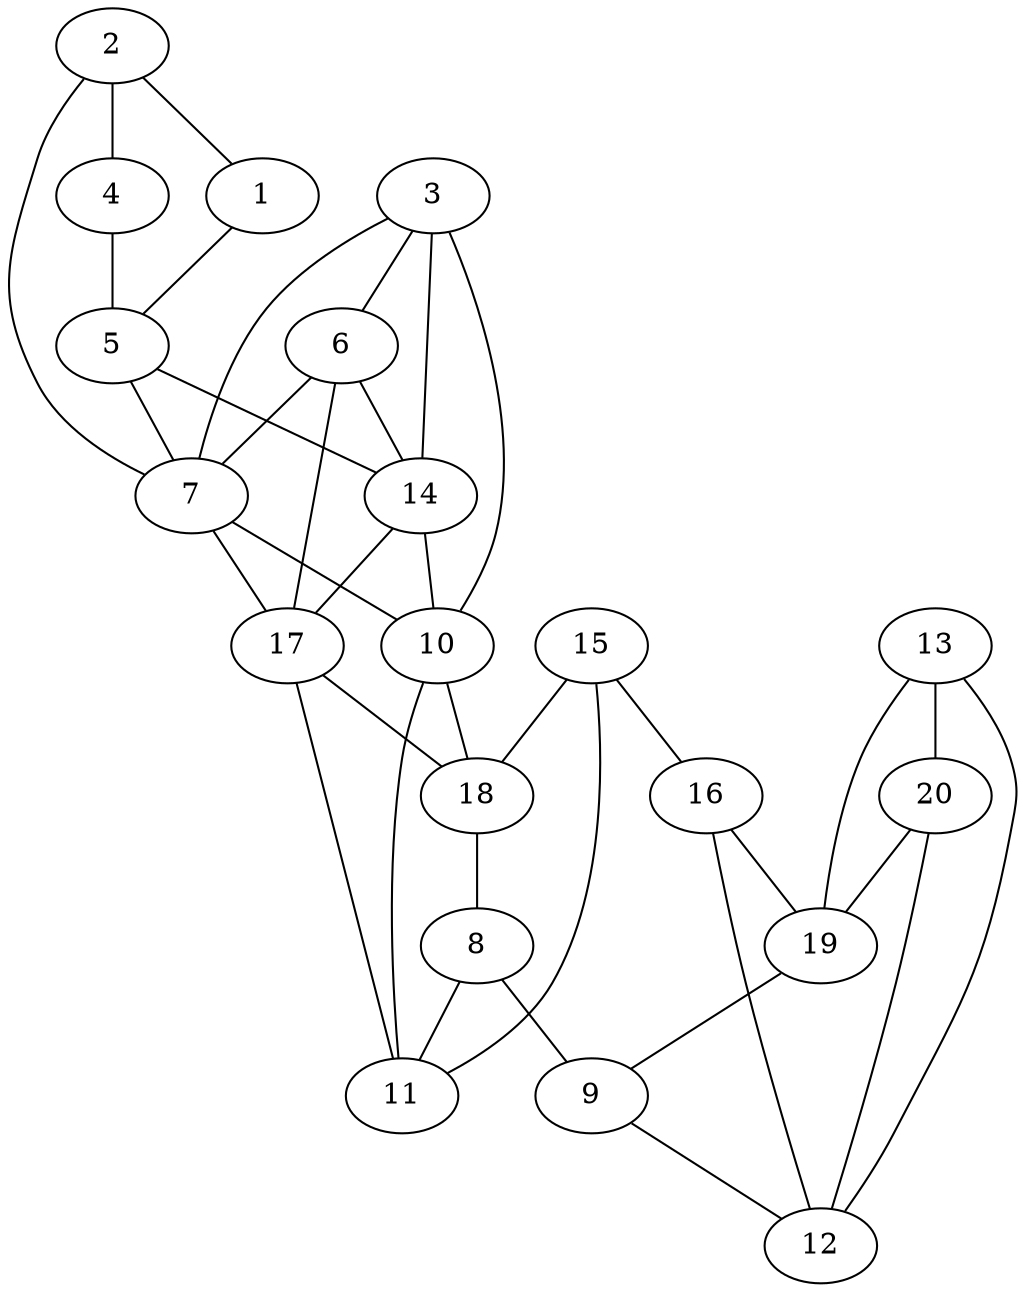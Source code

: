 graph pdb1afl {
	1	 [aaLength=9,
		sequence=AAAKFERQH,
		type=0];
	5	 [aaLength=8,
		sequence=YCNQMMKS,
		type=0];
	1 -- 5	 [distance0="31.03587",
		frequency=1,
		type0=3];
	2	 [aaLength=8,
		sequence=YCNQMMKS,
		type=0];
	2 -- 1	 [distance0="22.05243",
		frequency=1,
		type0=1];
	4	 [aaLength=9,
		sequence=AAAKFERQH,
		type=0];
	2 -- 4	 [distance0="28.72469",
		frequency=1,
		type0=3];
	7	 [aaLength=5,
		sequence=VNTFV,
		type=1];
	2 -- 7	 [distance0="10.0",
		frequency=1,
		type0=4];
	3	 [aaLength=9,
		sequence=LADVQAVCS,
		type=0];
	6	 [aaLength=9,
		sequence=LADVQAVCS,
		type=0];
	3 -- 6	 [distance0="4.633122",
		frequency=1,
		type0=1];
	3 -- 7	 [distance0="24.66494",
		frequency=1,
		type0=2];
	10	 [aaLength=3,
		sequence=KNV,
		type=1];
	3 -- 10	 [distance0="1.0",
		frequency=1,
		type0=4];
	14	 [aaLength=5,
		sequence=VNTFV,
		type=1];
	3 -- 14	 [distance0="24.66494",
		frequency=1,
		type0=3];
	4 -- 5	 [distance0="22.64146",
		distance1="12.0",
		frequency=2,
		type0=2,
		type1=4];
	5 -- 7	 [distance0="20.67166",
		frequency=1,
		type0=1];
	5 -- 14	 [distance0="20.67166",
		distance1="10.0",
		frequency=2,
		type0=2,
		type1=4];
	6 -- 7	 [distance0="21.36004",
		frequency=1,
		type0=2];
	6 -- 14	 [distance0="21.36004",
		frequency=1,
		type0=3];
	17	 [aaLength=3,
		sequence=KNV,
		type=1];
	6 -- 17	 [distance0="1.0",
		frequency=1,
		type0=4];
	7 -- 10	 [distance0="18.0",
		frequency=1,
		type0=2];
	7 -- 17	 [distance0="18.0",
		frequency=1,
		type0=3];
	8	 [aaLength=8,
		sequence=MSITDCRE,
		type=1];
	9	 [aaLength=8,
		sequence=YKTTQANK,
		type=1];
	8 -- 9	 [distance0="10.0",
		frequency=1,
		type0=4];
	11	 [aaLength=3,
		sequence=CYQ,
		type=1];
	8 -- 11	 [distance0="7.0",
		frequency=1,
		type0=2];
	12	 [aaLength=5,
		sequence=HIIVA,
		type=1];
	9 -- 12	 [distance0="8.0",
		distance1="0.0",
		frequency=2,
		type0=2,
		type1=5];
	10 -- 11	 [distance0="11.0",
		distance1="8.0",
		frequency=2,
		type0=2,
		type1=4];
	18	 [aaLength=3,
		sequence=CYQ,
		type=1];
	10 -- 18	 [distance0="11.0",
		frequency=1,
		type0=3];
	13	 [aaLength=6,
		sequence=HFDASV,
		type=1];
	13 -- 12	 [distance0="14.0",
		frequency=1,
		type0=2];
	19	 [aaLength=5,
		sequence=HIIVA,
		type=1];
	13 -- 19	 [distance0="14.0",
		frequency=1,
		type0=3];
	20	 [aaLength=6,
		sequence=HFDASV,
		type=1];
	13 -- 20	 [distance0="0.0",
		frequency=1,
		type0=1];
	14 -- 10	 [distance0="18.0",
		frequency=1,
		type0=2];
	14 -- 17	 [distance0="18.0",
		frequency=1,
		type0=3];
	15	 [aaLength=8,
		sequence=MSITDCRE,
		type=1];
	15 -- 11	 [distance0="7.0",
		frequency=1,
		type0=2];
	16	 [aaLength=8,
		sequence=YKTTQANK,
		type=1];
	15 -- 16	 [distance0="10.0",
		frequency=1,
		type0=4];
	15 -- 18	 [distance0="7.0",
		frequency=1,
		type0=3];
	16 -- 12	 [distance0="8.0",
		frequency=1,
		type0=2];
	16 -- 19	 [distance0="8.0",
		distance1="0.0",
		frequency=2,
		type0=3,
		type1=5];
	17 -- 11	 [distance0="11.0",
		frequency=1,
		type0=2];
	17 -- 18	 [distance0="11.0",
		distance1="8.0",
		frequency=2,
		type0=3,
		type1=4];
	18 -- 8	 [distance0="7.0",
		frequency=1,
		type0=2];
	19 -- 9	 [distance0="8.0",
		frequency=1,
		type0=2];
	20 -- 12	 [distance0="14.0",
		frequency=1,
		type0=2];
	20 -- 19	 [distance0="14.0",
		frequency=1,
		type0=3];
}
